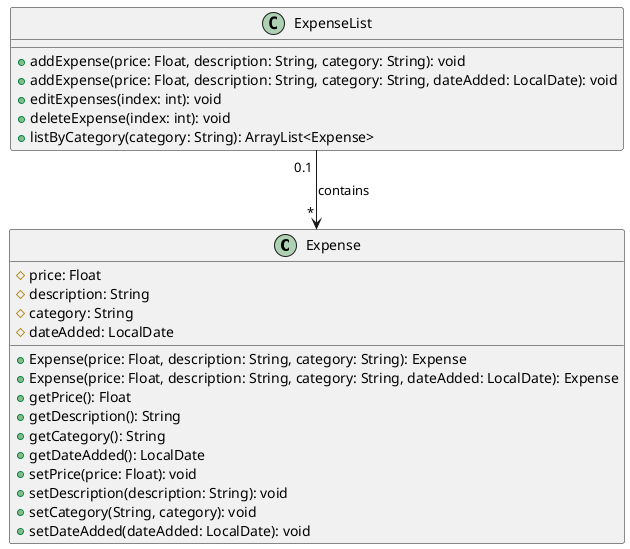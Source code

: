 @startuml

class Expense {
    #price: Float
    #description: String
    #category: String
    #dateAdded: LocalDate
    +Expense(price: Float, description: String, category: String): Expense
    +Expense(price: Float, description: String, category: String, dateAdded: LocalDate): Expense
    +getPrice(): Float
    +getDescription(): String
    +getCategory(): String
    +getDateAdded(): LocalDate
    +setPrice(price: Float): void
    +setDescription(description: String): void
    +setCategory(String, category): void
    +setDateAdded(dateAdded: LocalDate): void
}

class ExpenseList {
    +addExpense(price: Float, description: String, category: String): void
    +addExpense(price: Float, description: String, category: String, dateAdded: LocalDate): void
    +editExpenses(index: int): void
    +deleteExpense(index: int): void
    +listByCategory(category: String): ArrayList<Expense>
}

ExpenseList "0.1 " -d-> " * " Expense : contains

@enduml
